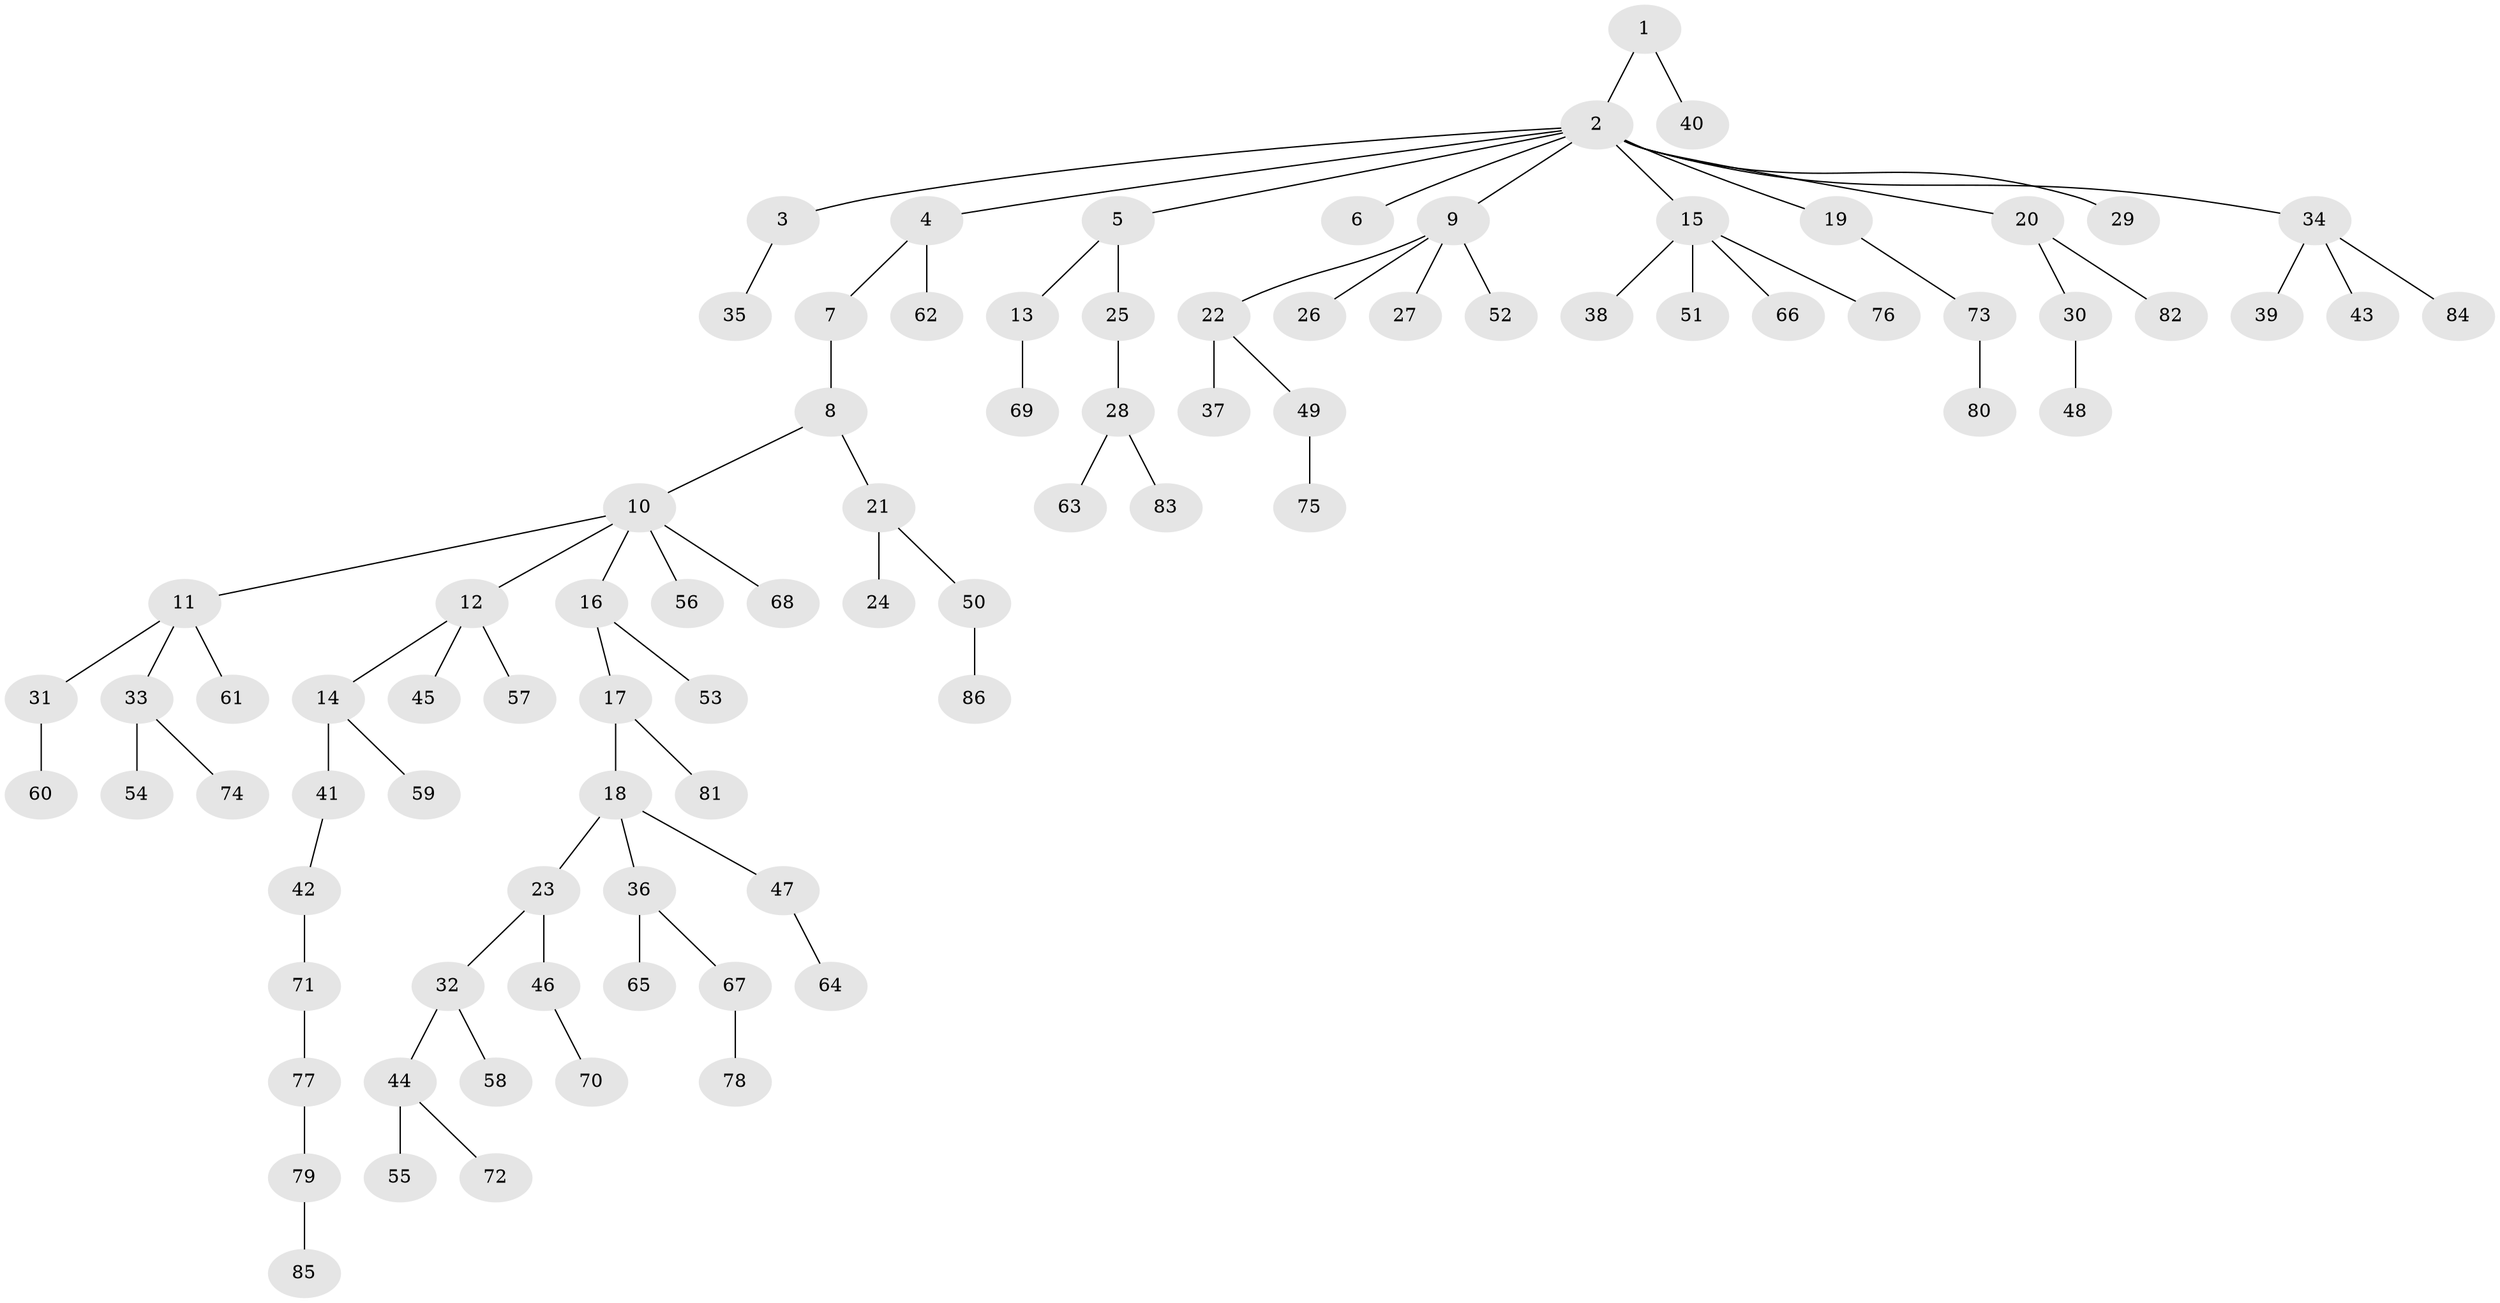 // coarse degree distribution, {3: 0.06976744186046512, 2: 0.32558139534883723, 1: 0.4883720930232558, 9: 0.023255813953488372, 4: 0.06976744186046512, 5: 0.023255813953488372}
// Generated by graph-tools (version 1.1) at 2025/37/03/04/25 23:37:19]
// undirected, 86 vertices, 85 edges
graph export_dot {
  node [color=gray90,style=filled];
  1;
  2;
  3;
  4;
  5;
  6;
  7;
  8;
  9;
  10;
  11;
  12;
  13;
  14;
  15;
  16;
  17;
  18;
  19;
  20;
  21;
  22;
  23;
  24;
  25;
  26;
  27;
  28;
  29;
  30;
  31;
  32;
  33;
  34;
  35;
  36;
  37;
  38;
  39;
  40;
  41;
  42;
  43;
  44;
  45;
  46;
  47;
  48;
  49;
  50;
  51;
  52;
  53;
  54;
  55;
  56;
  57;
  58;
  59;
  60;
  61;
  62;
  63;
  64;
  65;
  66;
  67;
  68;
  69;
  70;
  71;
  72;
  73;
  74;
  75;
  76;
  77;
  78;
  79;
  80;
  81;
  82;
  83;
  84;
  85;
  86;
  1 -- 2;
  1 -- 40;
  2 -- 3;
  2 -- 4;
  2 -- 5;
  2 -- 6;
  2 -- 9;
  2 -- 15;
  2 -- 19;
  2 -- 20;
  2 -- 29;
  2 -- 34;
  3 -- 35;
  4 -- 7;
  4 -- 62;
  5 -- 13;
  5 -- 25;
  7 -- 8;
  8 -- 10;
  8 -- 21;
  9 -- 22;
  9 -- 26;
  9 -- 27;
  9 -- 52;
  10 -- 11;
  10 -- 12;
  10 -- 16;
  10 -- 56;
  10 -- 68;
  11 -- 31;
  11 -- 33;
  11 -- 61;
  12 -- 14;
  12 -- 45;
  12 -- 57;
  13 -- 69;
  14 -- 41;
  14 -- 59;
  15 -- 38;
  15 -- 51;
  15 -- 66;
  15 -- 76;
  16 -- 17;
  16 -- 53;
  17 -- 18;
  17 -- 81;
  18 -- 23;
  18 -- 36;
  18 -- 47;
  19 -- 73;
  20 -- 30;
  20 -- 82;
  21 -- 24;
  21 -- 50;
  22 -- 37;
  22 -- 49;
  23 -- 32;
  23 -- 46;
  25 -- 28;
  28 -- 63;
  28 -- 83;
  30 -- 48;
  31 -- 60;
  32 -- 44;
  32 -- 58;
  33 -- 54;
  33 -- 74;
  34 -- 39;
  34 -- 43;
  34 -- 84;
  36 -- 65;
  36 -- 67;
  41 -- 42;
  42 -- 71;
  44 -- 55;
  44 -- 72;
  46 -- 70;
  47 -- 64;
  49 -- 75;
  50 -- 86;
  67 -- 78;
  71 -- 77;
  73 -- 80;
  77 -- 79;
  79 -- 85;
}
